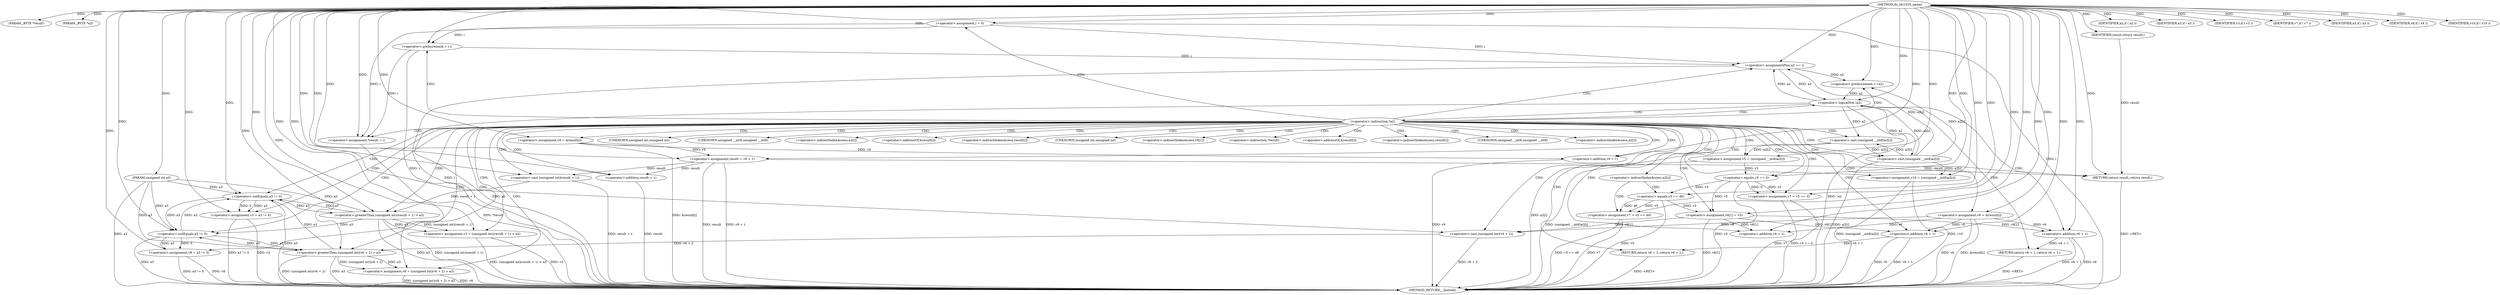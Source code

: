 digraph do_rfc1035_name {  
"1000109" [label = "(METHOD,do_rfc1035_name)" ]
"1000250" [label = "(METHOD_RETURN,__fastcall)" ]
"1000110" [label = "(PARAM,_BYTE *result)" ]
"1000111" [label = "(PARAM,_BYTE *a2)" ]
"1000112" [label = "(PARAM,unsigned int a3)" ]
"1000123" [label = "(IDENTIFIER,a2,if ( a2 ))" ]
"1000129" [label = "(<operator>.assignment,v3 = a3 != 0)" ]
"1000131" [label = "(<operator>.notEquals,a3 != 0)" ]
"1000135" [label = "(IDENTIFIER,a3,if ( a3 ))" ]
"1000136" [label = "(<operator>.assignment,v3 = (unsigned int)(result + 1) > a3)" ]
"1000138" [label = "(<operator>.greaterThan,(unsigned int)(result + 1) > a3)" ]
"1000139" [label = "(<operator>.cast,(unsigned int)(result + 1))" ]
"1000141" [label = "(<operator>.addition,result + 1)" ]
"1000146" [label = "(IDENTIFIER,v3,if ( v3 ))" ]
"1000149" [label = "(<operator>.assignment,i = 0)" ]
"1000152" [label = "(<operator>.preIncrement,++i)" ]
"1000155" [label = "(<operator>.assignment,v5 = (unsigned __int8)a2[i])" ]
"1000157" [label = "(<operator>.cast,(unsigned __int8)a2[i])" ]
"1000162" [label = "(<operator>.assignment,v6 = &result[i])" ]
"1000168" [label = "(<operator>.assignment,v7 = v5 == 0)" ]
"1000170" [label = "(<operator>.equals,v5 == 0)" ]
"1000177" [label = "(<operator>.assignment,v7 = v5 == 46)" ]
"1000179" [label = "(<operator>.equals,v5 == 46)" ]
"1000183" [label = "(IDENTIFIER,v7,if ( v7 ))" ]
"1000185" [label = "(<operator>.assignment,v8 = a3 != 0)" ]
"1000187" [label = "(<operator>.notEquals,a3 != 0)" ]
"1000191" [label = "(IDENTIFIER,a3,if ( a3 ))" ]
"1000192" [label = "(<operator>.assignment,v8 = (unsigned int)(v6 + 2) > a3)" ]
"1000194" [label = "(<operator>.greaterThan,(unsigned int)(v6 + 2) > a3)" ]
"1000195" [label = "(<operator>.cast,(unsigned int)(v6 + 2))" ]
"1000197" [label = "(<operator>.addition,v6 + 2)" ]
"1000202" [label = "(IDENTIFIER,v8,if ( v8 ))" ]
"1000203" [label = "(RETURN,return v6 + 1;,return v6 + 1;)" ]
"1000204" [label = "(<operator>.addition,v6 + 1)" ]
"1000207" [label = "(<operator>.assignment,v6[1] = v5)" ]
"1000212" [label = "(<operator>.assignment,*result = i)" ]
"1000216" [label = "(<operator>.assignment,v9 = &result[i])" ]
"1000222" [label = "(<operator>.assignment,v10 = (unsigned __int8)a2[i])" ]
"1000224" [label = "(<operator>.cast,(unsigned __int8)a2[i])" ]
"1000229" [label = "(<operator>.assignmentPlus,a2 += i)" ]
"1000233" [label = "(IDENTIFIER,v10,if ( v10 ))" ]
"1000234" [label = "(<operator>.preIncrement,++a2)" ]
"1000236" [label = "(<operator>.assignment,result = v9 + 1)" ]
"1000238" [label = "(<operator>.addition,v9 + 1)" ]
"1000242" [label = "(<operator>.logicalNot,!a2)" ]
"1000244" [label = "(RETURN,return v6 + 1;,return v6 + 1;)" ]
"1000245" [label = "(<operator>.addition,v6 + 1)" ]
"1000248" [label = "(RETURN,return result;,return result;)" ]
"1000249" [label = "(IDENTIFIER,result,return result;)" ]
"1000126" [label = "(<operator>.indirection,*a2)" ]
"1000140" [label = "(UNKNOWN,unsigned int,unsigned int)" ]
"1000158" [label = "(UNKNOWN,unsigned __int8,unsigned __int8)" ]
"1000159" [label = "(<operator>.indirectIndexAccess,a2[i])" ]
"1000164" [label = "(<operator>.addressOf,&result[i])" ]
"1000165" [label = "(<operator>.indirectIndexAccess,result[i])" ]
"1000174" [label = "(<operator>.indirectIndexAccess,a2[i])" ]
"1000196" [label = "(UNKNOWN,unsigned int,unsigned int)" ]
"1000208" [label = "(<operator>.indirectIndexAccess,v6[1])" ]
"1000213" [label = "(<operator>.indirection,*result)" ]
"1000218" [label = "(<operator>.addressOf,&result[i])" ]
"1000219" [label = "(<operator>.indirectIndexAccess,result[i])" ]
"1000225" [label = "(UNKNOWN,unsigned __int8,unsigned __int8)" ]
"1000226" [label = "(<operator>.indirectIndexAccess,a2[i])" ]
  "1000244" -> "1000250"  [ label = "DDG: <RET>"] 
  "1000248" -> "1000250"  [ label = "DDG: <RET>"] 
  "1000203" -> "1000250"  [ label = "DDG: <RET>"] 
  "1000236" -> "1000250"  [ label = "DDG: result"] 
  "1000136" -> "1000250"  [ label = "DDG: (unsigned int)(result + 1) > a3"] 
  "1000168" -> "1000250"  [ label = "DDG: v5 == 0"] 
  "1000229" -> "1000250"  [ label = "DDG: i"] 
  "1000185" -> "1000250"  [ label = "DDG: a3 != 0"] 
  "1000194" -> "1000250"  [ label = "DDG: (unsigned int)(v6 + 2)"] 
  "1000195" -> "1000250"  [ label = "DDG: v6 + 2"] 
  "1000245" -> "1000250"  [ label = "DDG: v6 + 1"] 
  "1000162" -> "1000250"  [ label = "DDG: &result[i]"] 
  "1000138" -> "1000250"  [ label = "DDG: a3"] 
  "1000242" -> "1000250"  [ label = "DDG: a2"] 
  "1000216" -> "1000250"  [ label = "DDG: &result[i]"] 
  "1000192" -> "1000250"  [ label = "DDG: (unsigned int)(v6 + 2) > a3"] 
  "1000204" -> "1000250"  [ label = "DDG: v6"] 
  "1000194" -> "1000250"  [ label = "DDG: a3"] 
  "1000162" -> "1000250"  [ label = "DDG: v6"] 
  "1000138" -> "1000250"  [ label = "DDG: (unsigned int)(result + 1)"] 
  "1000222" -> "1000250"  [ label = "DDG: v10"] 
  "1000238" -> "1000250"  [ label = "DDG: v9"] 
  "1000141" -> "1000250"  [ label = "DDG: result"] 
  "1000212" -> "1000250"  [ label = "DDG: *result"] 
  "1000177" -> "1000250"  [ label = "DDG: v7"] 
  "1000245" -> "1000250"  [ label = "DDG: v6"] 
  "1000155" -> "1000250"  [ label = "DDG: (unsigned __int8)a2[i]"] 
  "1000136" -> "1000250"  [ label = "DDG: v3"] 
  "1000129" -> "1000250"  [ label = "DDG: v3"] 
  "1000152" -> "1000250"  [ label = "DDG: i"] 
  "1000224" -> "1000250"  [ label = "DDG: a2[i]"] 
  "1000222" -> "1000250"  [ label = "DDG: (unsigned __int8)a2[i]"] 
  "1000149" -> "1000250"  [ label = "DDG: i"] 
  "1000179" -> "1000250"  [ label = "DDG: v5"] 
  "1000204" -> "1000250"  [ label = "DDG: v6 + 1"] 
  "1000157" -> "1000250"  [ label = "DDG: a2[i]"] 
  "1000192" -> "1000250"  [ label = "DDG: v8"] 
  "1000129" -> "1000250"  [ label = "DDG: a3 != 0"] 
  "1000170" -> "1000250"  [ label = "DDG: v5"] 
  "1000187" -> "1000250"  [ label = "DDG: a3"] 
  "1000207" -> "1000250"  [ label = "DDG: v6[1]"] 
  "1000139" -> "1000250"  [ label = "DDG: result + 1"] 
  "1000242" -> "1000250"  [ label = "DDG: !a2"] 
  "1000177" -> "1000250"  [ label = "DDG: v5 == 46"] 
  "1000168" -> "1000250"  [ label = "DDG: v7"] 
  "1000236" -> "1000250"  [ label = "DDG: v9 + 1"] 
  "1000112" -> "1000250"  [ label = "DDG: a3"] 
  "1000185" -> "1000250"  [ label = "DDG: v8"] 
  "1000131" -> "1000250"  [ label = "DDG: a3"] 
  "1000109" -> "1000110"  [ label = "DDG: "] 
  "1000109" -> "1000111"  [ label = "DDG: "] 
  "1000109" -> "1000112"  [ label = "DDG: "] 
  "1000109" -> "1000123"  [ label = "DDG: "] 
  "1000131" -> "1000129"  [ label = "DDG: a3"] 
  "1000131" -> "1000129"  [ label = "DDG: 0"] 
  "1000109" -> "1000129"  [ label = "DDG: "] 
  "1000138" -> "1000131"  [ label = "DDG: a3"] 
  "1000194" -> "1000131"  [ label = "DDG: a3"] 
  "1000187" -> "1000131"  [ label = "DDG: a3"] 
  "1000112" -> "1000131"  [ label = "DDG: a3"] 
  "1000109" -> "1000131"  [ label = "DDG: "] 
  "1000109" -> "1000135"  [ label = "DDG: "] 
  "1000138" -> "1000136"  [ label = "DDG: (unsigned int)(result + 1)"] 
  "1000138" -> "1000136"  [ label = "DDG: a3"] 
  "1000109" -> "1000136"  [ label = "DDG: "] 
  "1000139" -> "1000138"  [ label = "DDG: result + 1"] 
  "1000236" -> "1000139"  [ label = "DDG: result"] 
  "1000109" -> "1000139"  [ label = "DDG: "] 
  "1000236" -> "1000141"  [ label = "DDG: result"] 
  "1000109" -> "1000141"  [ label = "DDG: "] 
  "1000131" -> "1000138"  [ label = "DDG: a3"] 
  "1000112" -> "1000138"  [ label = "DDG: a3"] 
  "1000109" -> "1000138"  [ label = "DDG: "] 
  "1000109" -> "1000146"  [ label = "DDG: "] 
  "1000109" -> "1000149"  [ label = "DDG: "] 
  "1000149" -> "1000152"  [ label = "DDG: i"] 
  "1000109" -> "1000152"  [ label = "DDG: "] 
  "1000157" -> "1000155"  [ label = "DDG: a2[i]"] 
  "1000109" -> "1000155"  [ label = "DDG: "] 
  "1000242" -> "1000157"  [ label = "DDG: a2"] 
  "1000224" -> "1000157"  [ label = "DDG: a2[i]"] 
  "1000109" -> "1000162"  [ label = "DDG: "] 
  "1000170" -> "1000168"  [ label = "DDG: v5"] 
  "1000170" -> "1000168"  [ label = "DDG: 0"] 
  "1000109" -> "1000168"  [ label = "DDG: "] 
  "1000155" -> "1000170"  [ label = "DDG: v5"] 
  "1000109" -> "1000170"  [ label = "DDG: "] 
  "1000179" -> "1000177"  [ label = "DDG: v5"] 
  "1000179" -> "1000177"  [ label = "DDG: 46"] 
  "1000109" -> "1000177"  [ label = "DDG: "] 
  "1000170" -> "1000179"  [ label = "DDG: v5"] 
  "1000109" -> "1000179"  [ label = "DDG: "] 
  "1000109" -> "1000183"  [ label = "DDG: "] 
  "1000187" -> "1000185"  [ label = "DDG: a3"] 
  "1000187" -> "1000185"  [ label = "DDG: 0"] 
  "1000109" -> "1000185"  [ label = "DDG: "] 
  "1000138" -> "1000187"  [ label = "DDG: a3"] 
  "1000194" -> "1000187"  [ label = "DDG: a3"] 
  "1000131" -> "1000187"  [ label = "DDG: a3"] 
  "1000112" -> "1000187"  [ label = "DDG: a3"] 
  "1000109" -> "1000187"  [ label = "DDG: "] 
  "1000109" -> "1000191"  [ label = "DDG: "] 
  "1000194" -> "1000192"  [ label = "DDG: (unsigned int)(v6 + 2)"] 
  "1000194" -> "1000192"  [ label = "DDG: a3"] 
  "1000109" -> "1000192"  [ label = "DDG: "] 
  "1000195" -> "1000194"  [ label = "DDG: v6 + 2"] 
  "1000162" -> "1000195"  [ label = "DDG: v6"] 
  "1000207" -> "1000195"  [ label = "DDG: v6[1]"] 
  "1000109" -> "1000195"  [ label = "DDG: "] 
  "1000162" -> "1000197"  [ label = "DDG: v6"] 
  "1000207" -> "1000197"  [ label = "DDG: v6[1]"] 
  "1000109" -> "1000197"  [ label = "DDG: "] 
  "1000187" -> "1000194"  [ label = "DDG: a3"] 
  "1000112" -> "1000194"  [ label = "DDG: a3"] 
  "1000109" -> "1000194"  [ label = "DDG: "] 
  "1000109" -> "1000202"  [ label = "DDG: "] 
  "1000204" -> "1000203"  [ label = "DDG: v6 + 1"] 
  "1000162" -> "1000204"  [ label = "DDG: v6"] 
  "1000207" -> "1000204"  [ label = "DDG: v6[1]"] 
  "1000109" -> "1000204"  [ label = "DDG: "] 
  "1000179" -> "1000207"  [ label = "DDG: v5"] 
  "1000170" -> "1000207"  [ label = "DDG: v5"] 
  "1000109" -> "1000207"  [ label = "DDG: "] 
  "1000152" -> "1000212"  [ label = "DDG: i"] 
  "1000149" -> "1000212"  [ label = "DDG: i"] 
  "1000109" -> "1000212"  [ label = "DDG: "] 
  "1000109" -> "1000216"  [ label = "DDG: "] 
  "1000224" -> "1000222"  [ label = "DDG: a2[i]"] 
  "1000109" -> "1000222"  [ label = "DDG: "] 
  "1000242" -> "1000224"  [ label = "DDG: a2"] 
  "1000157" -> "1000224"  [ label = "DDG: a2[i]"] 
  "1000109" -> "1000229"  [ label = "DDG: "] 
  "1000152" -> "1000229"  [ label = "DDG: i"] 
  "1000149" -> "1000229"  [ label = "DDG: i"] 
  "1000242" -> "1000229"  [ label = "DDG: a2"] 
  "1000224" -> "1000229"  [ label = "DDG: a2[i]"] 
  "1000109" -> "1000233"  [ label = "DDG: "] 
  "1000229" -> "1000234"  [ label = "DDG: a2"] 
  "1000224" -> "1000234"  [ label = "DDG: a2[i]"] 
  "1000109" -> "1000234"  [ label = "DDG: "] 
  "1000216" -> "1000236"  [ label = "DDG: v9"] 
  "1000109" -> "1000236"  [ label = "DDG: "] 
  "1000216" -> "1000238"  [ label = "DDG: v9"] 
  "1000109" -> "1000238"  [ label = "DDG: "] 
  "1000229" -> "1000242"  [ label = "DDG: a2"] 
  "1000224" -> "1000242"  [ label = "DDG: a2[i]"] 
  "1000234" -> "1000242"  [ label = "DDG: a2"] 
  "1000109" -> "1000242"  [ label = "DDG: "] 
  "1000245" -> "1000244"  [ label = "DDG: v6 + 1"] 
  "1000162" -> "1000245"  [ label = "DDG: v6"] 
  "1000207" -> "1000245"  [ label = "DDG: v6[1]"] 
  "1000109" -> "1000245"  [ label = "DDG: "] 
  "1000249" -> "1000248"  [ label = "DDG: result"] 
  "1000236" -> "1000248"  [ label = "DDG: result"] 
  "1000109" -> "1000248"  [ label = "DDG: "] 
  "1000109" -> "1000249"  [ label = "DDG: "] 
  "1000126" -> "1000248"  [ label = "CDG: "] 
  "1000126" -> "1000131"  [ label = "CDG: "] 
  "1000126" -> "1000129"  [ label = "CDG: "] 
  "1000126" -> "1000141"  [ label = "CDG: "] 
  "1000126" -> "1000140"  [ label = "CDG: "] 
  "1000126" -> "1000139"  [ label = "CDG: "] 
  "1000126" -> "1000138"  [ label = "CDG: "] 
  "1000126" -> "1000136"  [ label = "CDG: "] 
  "1000126" -> "1000174"  [ label = "CDG: "] 
  "1000126" -> "1000170"  [ label = "CDG: "] 
  "1000126" -> "1000168"  [ label = "CDG: "] 
  "1000126" -> "1000165"  [ label = "CDG: "] 
  "1000126" -> "1000164"  [ label = "CDG: "] 
  "1000126" -> "1000162"  [ label = "CDG: "] 
  "1000126" -> "1000159"  [ label = "CDG: "] 
  "1000126" -> "1000158"  [ label = "CDG: "] 
  "1000126" -> "1000157"  [ label = "CDG: "] 
  "1000126" -> "1000155"  [ label = "CDG: "] 
  "1000126" -> "1000149"  [ label = "CDG: "] 
  "1000126" -> "1000187"  [ label = "CDG: "] 
  "1000126" -> "1000185"  [ label = "CDG: "] 
  "1000126" -> "1000192"  [ label = "CDG: "] 
  "1000126" -> "1000197"  [ label = "CDG: "] 
  "1000126" -> "1000196"  [ label = "CDG: "] 
  "1000126" -> "1000195"  [ label = "CDG: "] 
  "1000126" -> "1000194"  [ label = "CDG: "] 
  "1000126" -> "1000224"  [ label = "CDG: "] 
  "1000126" -> "1000222"  [ label = "CDG: "] 
  "1000126" -> "1000219"  [ label = "CDG: "] 
  "1000126" -> "1000218"  [ label = "CDG: "] 
  "1000126" -> "1000216"  [ label = "CDG: "] 
  "1000126" -> "1000213"  [ label = "CDG: "] 
  "1000126" -> "1000212"  [ label = "CDG: "] 
  "1000126" -> "1000238"  [ label = "CDG: "] 
  "1000126" -> "1000236"  [ label = "CDG: "] 
  "1000126" -> "1000229"  [ label = "CDG: "] 
  "1000126" -> "1000226"  [ label = "CDG: "] 
  "1000126" -> "1000225"  [ label = "CDG: "] 
  "1000126" -> "1000242"  [ label = "CDG: "] 
  "1000126" -> "1000234"  [ label = "CDG: "] 
  "1000126" -> "1000208"  [ label = "CDG: "] 
  "1000126" -> "1000207"  [ label = "CDG: "] 
  "1000126" -> "1000204"  [ label = "CDG: "] 
  "1000126" -> "1000203"  [ label = "CDG: "] 
  "1000126" -> "1000152"  [ label = "CDG: "] 
  "1000174" -> "1000179"  [ label = "CDG: "] 
  "1000174" -> "1000177"  [ label = "CDG: "] 
  "1000242" -> "1000245"  [ label = "CDG: "] 
  "1000242" -> "1000244"  [ label = "CDG: "] 
  "1000242" -> "1000126"  [ label = "CDG: "] 
}
